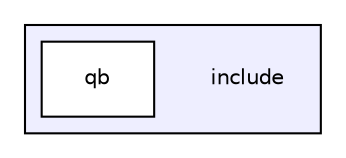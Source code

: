 digraph "include" {
  compound=true
  node [ fontsize="10", fontname="Helvetica"];
  edge [ labelfontsize="10", labelfontname="Helvetica"];
  subgraph clusterdir_d44c64559bbebec7f509842c48db8b23 {
    graph [ bgcolor="#eeeeff", pencolor="black", label="" URL="dir_d44c64559bbebec7f509842c48db8b23.html"];
    dir_d44c64559bbebec7f509842c48db8b23 [shape=plaintext label="include"];
    dir_99176029e6245da7be482686d42cbcde [shape=box label="qb" color="black" fillcolor="white" style="filled" URL="dir_99176029e6245da7be482686d42cbcde.html"];
  }
}
